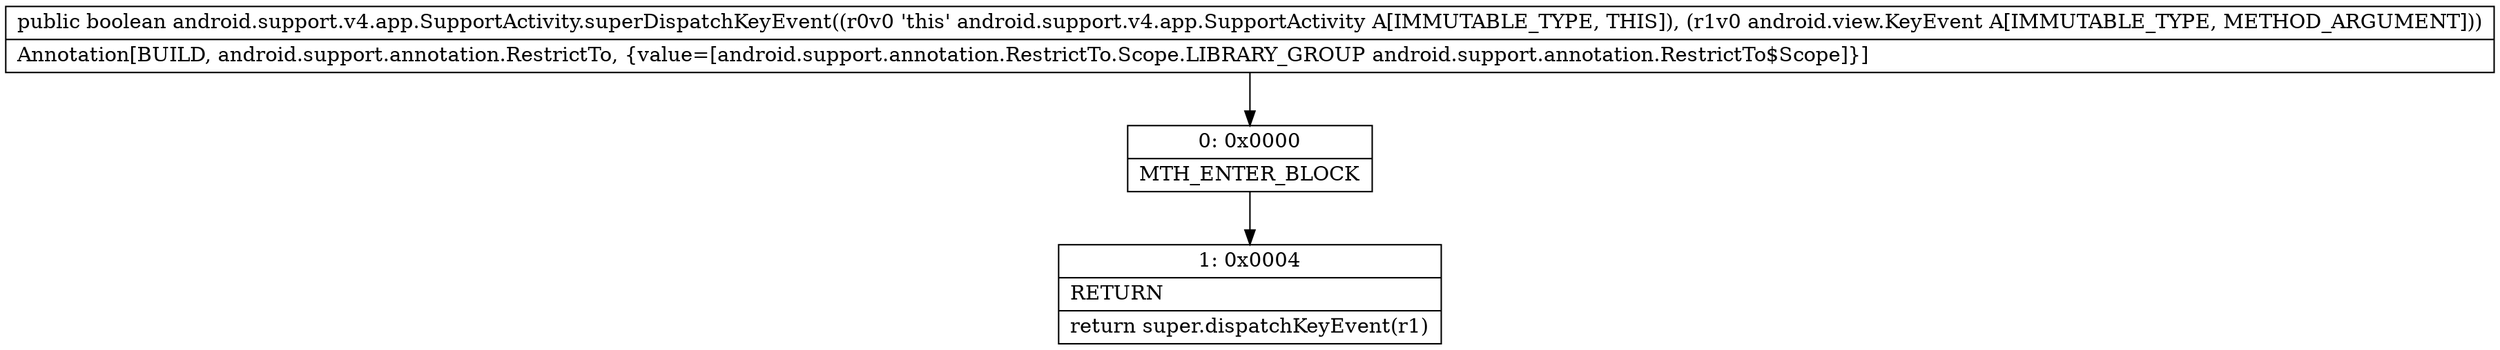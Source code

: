 digraph "CFG forandroid.support.v4.app.SupportActivity.superDispatchKeyEvent(Landroid\/view\/KeyEvent;)Z" {
Node_0 [shape=record,label="{0\:\ 0x0000|MTH_ENTER_BLOCK\l}"];
Node_1 [shape=record,label="{1\:\ 0x0004|RETURN\l|return super.dispatchKeyEvent(r1)\l}"];
MethodNode[shape=record,label="{public boolean android.support.v4.app.SupportActivity.superDispatchKeyEvent((r0v0 'this' android.support.v4.app.SupportActivity A[IMMUTABLE_TYPE, THIS]), (r1v0 android.view.KeyEvent A[IMMUTABLE_TYPE, METHOD_ARGUMENT]))  | Annotation[BUILD, android.support.annotation.RestrictTo, \{value=[android.support.annotation.RestrictTo.Scope.LIBRARY_GROUP android.support.annotation.RestrictTo$Scope]\}]\l}"];
MethodNode -> Node_0;
Node_0 -> Node_1;
}

